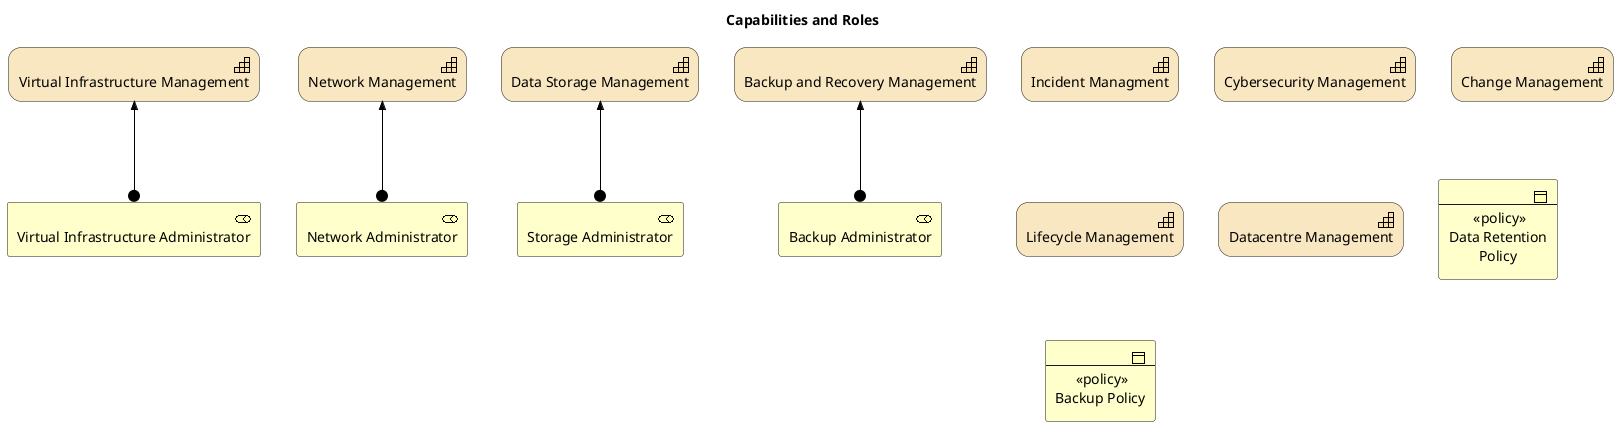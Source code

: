 @startuml capabilities and roles
!include <archimate/Archimate>
title Capabilities and Roles

Strategy_Capability(dataStorageManagment, "Data Storage Management")
Strategy_Capability(networkManagement, "Network Management")
Strategy_Capability(backupRecoveryManagement, "Backup and Recovery Management")
Strategy_Capability(incidentManagement, "Incident Managment")
Strategy_Capability(cyberSecurityManagment, "Cybersecurity Management")
Strategy_Capability(virtualInfrastructureManagement, "Virtual Infrastructure Management")
Strategy_Capability(changeManagment, "Change Management")
Strategy_Capability(lifecycleManagement, "Lifecycle Management")
Strategy_Capability(datacentreManagement, "Datacentre Management")


Business_Object(dataRetentionPolicy, "<<policy>>\nData Retention\nPolicy")
Business_Object(backupPolicy, "<<policy>>\nBackup Policy")

Business_Role(backupAdministrator, "Backup Administrator")
Business_Role(storageAdministrator, "Storage Administrator")
Business_Role(networkAdmistrator, "Network Administrator")
Business_Role(virtualInfrastructureAdministrator, "Virtual Infrastructure Administrator")

Rel_Assignment_Up(backupAdministrator, backupRecoveryManagement)
Rel_Assignment_Up(storageAdministrator, dataStorageManagment)
Rel_Assignment_Up(networkAdmistrator, networkManagement)
Rel_Assignment_Up(virtualInfrastructureAdministrator, virtualInfrastructureManagement)

@enduml